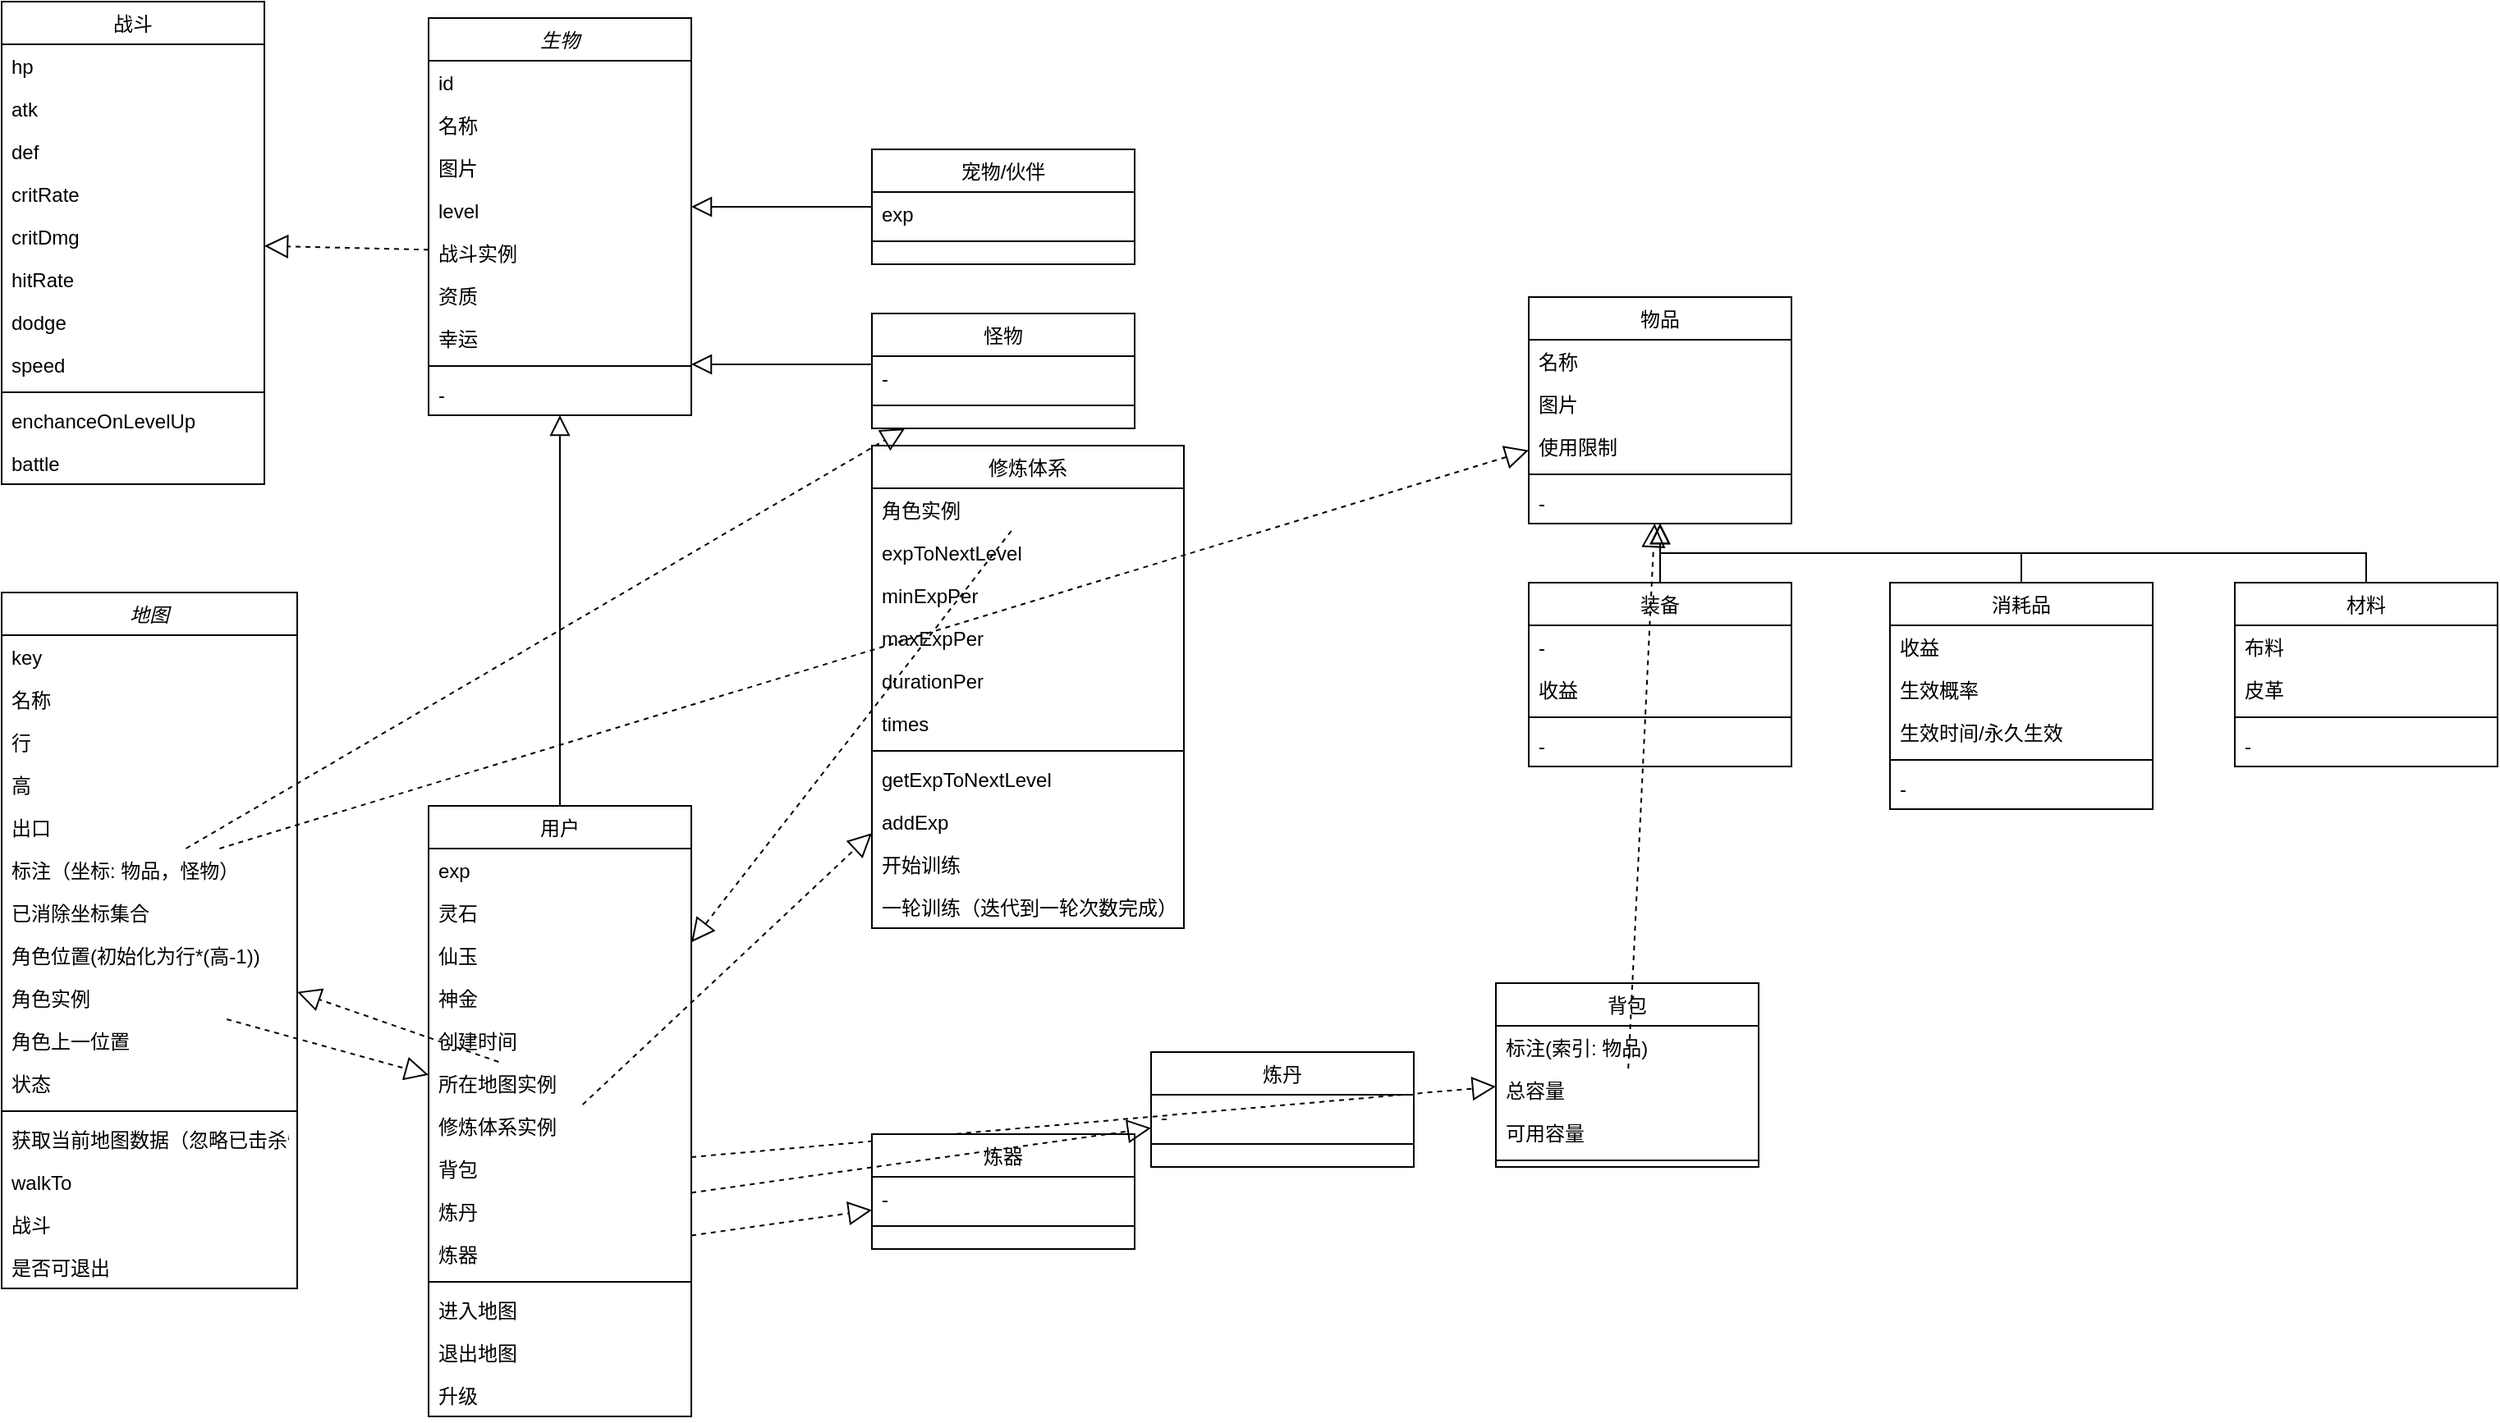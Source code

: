 <mxfile version="24.7.16">
  <diagram id="C5RBs43oDa-KdzZeNtuy" name="Page-1">
    <mxGraphModel dx="1844" dy="661" grid="1" gridSize="10" guides="1" tooltips="1" connect="1" arrows="1" fold="1" page="1" pageScale="1" pageWidth="827" pageHeight="1169" math="0" shadow="0">
      <root>
        <mxCell id="WIyWlLk6GJQsqaUBKTNV-0" />
        <mxCell id="WIyWlLk6GJQsqaUBKTNV-1" parent="WIyWlLk6GJQsqaUBKTNV-0" />
        <mxCell id="zkfFHV4jXpPFQw0GAbJ--0" value="生物" style="swimlane;fontStyle=2;align=center;verticalAlign=top;childLayout=stackLayout;horizontal=1;startSize=26;horizontalStack=0;resizeParent=1;resizeLast=0;collapsible=1;marginBottom=0;rounded=0;shadow=0;strokeWidth=1;" parent="WIyWlLk6GJQsqaUBKTNV-1" vertex="1">
          <mxGeometry x="-90" y="30" width="160" height="242" as="geometry">
            <mxRectangle x="230" y="140" width="160" height="26" as="alternateBounds" />
          </mxGeometry>
        </mxCell>
        <mxCell id="zkfFHV4jXpPFQw0GAbJ--1" value="id" style="text;align=left;verticalAlign=top;spacingLeft=4;spacingRight=4;overflow=hidden;rotatable=0;points=[[0,0.5],[1,0.5]];portConstraint=eastwest;" parent="zkfFHV4jXpPFQw0GAbJ--0" vertex="1">
          <mxGeometry y="26" width="160" height="26" as="geometry" />
        </mxCell>
        <mxCell id="3aO05NasJ-ugvc4QmVaX-0" value="名称" style="text;align=left;verticalAlign=top;spacingLeft=4;spacingRight=4;overflow=hidden;rotatable=0;points=[[0,0.5],[1,0.5]];portConstraint=eastwest;" parent="zkfFHV4jXpPFQw0GAbJ--0" vertex="1">
          <mxGeometry y="52" width="160" height="26" as="geometry" />
        </mxCell>
        <mxCell id="zkfFHV4jXpPFQw0GAbJ--2" value="图片" style="text;align=left;verticalAlign=top;spacingLeft=4;spacingRight=4;overflow=hidden;rotatable=0;points=[[0,0.5],[1,0.5]];portConstraint=eastwest;rounded=0;shadow=0;html=0;" parent="zkfFHV4jXpPFQw0GAbJ--0" vertex="1">
          <mxGeometry y="78" width="160" height="26" as="geometry" />
        </mxCell>
        <mxCell id="zkfFHV4jXpPFQw0GAbJ--3" value="level" style="text;align=left;verticalAlign=top;spacingLeft=4;spacingRight=4;overflow=hidden;rotatable=0;points=[[0,0.5],[1,0.5]];portConstraint=eastwest;rounded=0;shadow=0;html=0;" parent="zkfFHV4jXpPFQw0GAbJ--0" vertex="1">
          <mxGeometry y="104" width="160" height="26" as="geometry" />
        </mxCell>
        <mxCell id="3aO05NasJ-ugvc4QmVaX-2" value="战斗实例" style="text;align=left;verticalAlign=top;spacingLeft=4;spacingRight=4;overflow=hidden;rotatable=0;points=[[0,0.5],[1,0.5]];portConstraint=eastwest;rounded=0;shadow=0;html=0;" parent="zkfFHV4jXpPFQw0GAbJ--0" vertex="1">
          <mxGeometry y="130" width="160" height="26" as="geometry" />
        </mxCell>
        <mxCell id="3aO05NasJ-ugvc4QmVaX-1" value="资质" style="text;align=left;verticalAlign=top;spacingLeft=4;spacingRight=4;overflow=hidden;rotatable=0;points=[[0,0.5],[1,0.5]];portConstraint=eastwest;rounded=0;shadow=0;html=0;" parent="zkfFHV4jXpPFQw0GAbJ--0" vertex="1">
          <mxGeometry y="156" width="160" height="26" as="geometry" />
        </mxCell>
        <mxCell id="3aO05NasJ-ugvc4QmVaX-7" value="幸运" style="text;align=left;verticalAlign=top;spacingLeft=4;spacingRight=4;overflow=hidden;rotatable=0;points=[[0,0.5],[1,0.5]];portConstraint=eastwest;rounded=0;shadow=0;html=0;" parent="zkfFHV4jXpPFQw0GAbJ--0" vertex="1">
          <mxGeometry y="182" width="160" height="26" as="geometry" />
        </mxCell>
        <mxCell id="zkfFHV4jXpPFQw0GAbJ--4" value="" style="line;html=1;strokeWidth=1;align=left;verticalAlign=middle;spacingTop=-1;spacingLeft=3;spacingRight=3;rotatable=0;labelPosition=right;points=[];portConstraint=eastwest;" parent="zkfFHV4jXpPFQw0GAbJ--0" vertex="1">
          <mxGeometry y="208" width="160" height="8" as="geometry" />
        </mxCell>
        <mxCell id="zkfFHV4jXpPFQw0GAbJ--5" value="-" style="text;align=left;verticalAlign=top;spacingLeft=4;spacingRight=4;overflow=hidden;rotatable=0;points=[[0,0.5],[1,0.5]];portConstraint=eastwest;" parent="zkfFHV4jXpPFQw0GAbJ--0" vertex="1">
          <mxGeometry y="216" width="160" height="26" as="geometry" />
        </mxCell>
        <mxCell id="zkfFHV4jXpPFQw0GAbJ--6" value="用户" style="swimlane;fontStyle=0;align=center;verticalAlign=top;childLayout=stackLayout;horizontal=1;startSize=26;horizontalStack=0;resizeParent=1;resizeLast=0;collapsible=1;marginBottom=0;rounded=0;shadow=0;strokeWidth=1;" parent="WIyWlLk6GJQsqaUBKTNV-1" vertex="1">
          <mxGeometry x="-90" y="510" width="160" height="372" as="geometry">
            <mxRectangle x="130" y="380" width="160" height="26" as="alternateBounds" />
          </mxGeometry>
        </mxCell>
        <mxCell id="3aO05NasJ-ugvc4QmVaX-52" value="exp" style="text;align=left;verticalAlign=top;spacingLeft=4;spacingRight=4;overflow=hidden;rotatable=0;points=[[0,0.5],[1,0.5]];portConstraint=eastwest;" parent="zkfFHV4jXpPFQw0GAbJ--6" vertex="1">
          <mxGeometry y="26" width="160" height="26" as="geometry" />
        </mxCell>
        <mxCell id="KQ1XSE7kuGA9sV5tVVSP-3" value="灵石" style="text;align=left;verticalAlign=top;spacingLeft=4;spacingRight=4;overflow=hidden;rotatable=0;points=[[0,0.5],[1,0.5]];portConstraint=eastwest;" vertex="1" parent="zkfFHV4jXpPFQw0GAbJ--6">
          <mxGeometry y="52" width="160" height="26" as="geometry" />
        </mxCell>
        <mxCell id="KQ1XSE7kuGA9sV5tVVSP-4" value="仙玉" style="text;align=left;verticalAlign=top;spacingLeft=4;spacingRight=4;overflow=hidden;rotatable=0;points=[[0,0.5],[1,0.5]];portConstraint=eastwest;" vertex="1" parent="zkfFHV4jXpPFQw0GAbJ--6">
          <mxGeometry y="78" width="160" height="26" as="geometry" />
        </mxCell>
        <mxCell id="KQ1XSE7kuGA9sV5tVVSP-5" value="神金" style="text;align=left;verticalAlign=top;spacingLeft=4;spacingRight=4;overflow=hidden;rotatable=0;points=[[0,0.5],[1,0.5]];portConstraint=eastwest;" vertex="1" parent="zkfFHV4jXpPFQw0GAbJ--6">
          <mxGeometry y="104" width="160" height="26" as="geometry" />
        </mxCell>
        <mxCell id="zkfFHV4jXpPFQw0GAbJ--8" value="创建时间" style="text;align=left;verticalAlign=top;spacingLeft=4;spacingRight=4;overflow=hidden;rotatable=0;points=[[0,0.5],[1,0.5]];portConstraint=eastwest;rounded=0;shadow=0;html=0;" parent="zkfFHV4jXpPFQw0GAbJ--6" vertex="1">
          <mxGeometry y="130" width="160" height="26" as="geometry" />
        </mxCell>
        <mxCell id="zkfFHV4jXpPFQw0GAbJ--7" value="所在地图实例" style="text;align=left;verticalAlign=top;spacingLeft=4;spacingRight=4;overflow=hidden;rotatable=0;points=[[0,0.5],[1,0.5]];portConstraint=eastwest;" parent="zkfFHV4jXpPFQw0GAbJ--6" vertex="1">
          <mxGeometry y="156" width="160" height="26" as="geometry" />
        </mxCell>
        <mxCell id="3aO05NasJ-ugvc4QmVaX-38" value="修炼体系实例" style="text;align=left;verticalAlign=top;spacingLeft=4;spacingRight=4;overflow=hidden;rotatable=0;points=[[0,0.5],[1,0.5]];portConstraint=eastwest;rounded=0;shadow=0;html=0;" parent="zkfFHV4jXpPFQw0GAbJ--6" vertex="1">
          <mxGeometry y="182" width="160" height="26" as="geometry" />
        </mxCell>
        <mxCell id="3aO05NasJ-ugvc4QmVaX-58" value="背包" style="text;align=left;verticalAlign=top;spacingLeft=4;spacingRight=4;overflow=hidden;rotatable=0;points=[[0,0.5],[1,0.5]];portConstraint=eastwest;rounded=0;shadow=0;html=0;" parent="zkfFHV4jXpPFQw0GAbJ--6" vertex="1">
          <mxGeometry y="208" width="160" height="26" as="geometry" />
        </mxCell>
        <mxCell id="3aO05NasJ-ugvc4QmVaX-67" value="炼丹" style="text;align=left;verticalAlign=top;spacingLeft=4;spacingRight=4;overflow=hidden;rotatable=0;points=[[0,0.5],[1,0.5]];portConstraint=eastwest;rounded=0;shadow=0;html=0;" parent="zkfFHV4jXpPFQw0GAbJ--6" vertex="1">
          <mxGeometry y="234" width="160" height="26" as="geometry" />
        </mxCell>
        <mxCell id="3aO05NasJ-ugvc4QmVaX-68" value="炼器" style="text;align=left;verticalAlign=top;spacingLeft=4;spacingRight=4;overflow=hidden;rotatable=0;points=[[0,0.5],[1,0.5]];portConstraint=eastwest;rounded=0;shadow=0;html=0;" parent="zkfFHV4jXpPFQw0GAbJ--6" vertex="1">
          <mxGeometry y="260" width="160" height="26" as="geometry" />
        </mxCell>
        <mxCell id="zkfFHV4jXpPFQw0GAbJ--9" value="" style="line;html=1;strokeWidth=1;align=left;verticalAlign=middle;spacingTop=-1;spacingLeft=3;spacingRight=3;rotatable=0;labelPosition=right;points=[];portConstraint=eastwest;" parent="zkfFHV4jXpPFQw0GAbJ--6" vertex="1">
          <mxGeometry y="286" width="160" height="8" as="geometry" />
        </mxCell>
        <mxCell id="zkfFHV4jXpPFQw0GAbJ--11" value="进入地图" style="text;align=left;verticalAlign=top;spacingLeft=4;spacingRight=4;overflow=hidden;rotatable=0;points=[[0,0.5],[1,0.5]];portConstraint=eastwest;" parent="zkfFHV4jXpPFQw0GAbJ--6" vertex="1">
          <mxGeometry y="294" width="160" height="26" as="geometry" />
        </mxCell>
        <mxCell id="3aO05NasJ-ugvc4QmVaX-37" value="退出地图" style="text;align=left;verticalAlign=top;spacingLeft=4;spacingRight=4;overflow=hidden;rotatable=0;points=[[0,0.5],[1,0.5]];portConstraint=eastwest;" parent="zkfFHV4jXpPFQw0GAbJ--6" vertex="1">
          <mxGeometry y="320" width="160" height="26" as="geometry" />
        </mxCell>
        <mxCell id="3aO05NasJ-ugvc4QmVaX-53" value="升级" style="text;align=left;verticalAlign=top;spacingLeft=4;spacingRight=4;overflow=hidden;rotatable=0;points=[[0,0.5],[1,0.5]];portConstraint=eastwest;" parent="zkfFHV4jXpPFQw0GAbJ--6" vertex="1">
          <mxGeometry y="346" width="160" height="26" as="geometry" />
        </mxCell>
        <mxCell id="zkfFHV4jXpPFQw0GAbJ--12" value="" style="endArrow=block;endSize=10;endFill=0;shadow=0;strokeWidth=1;rounded=0;curved=0;edgeStyle=elbowEdgeStyle;elbow=vertical;" parent="WIyWlLk6GJQsqaUBKTNV-1" source="zkfFHV4jXpPFQw0GAbJ--6" target="zkfFHV4jXpPFQw0GAbJ--0" edge="1">
          <mxGeometry width="160" relative="1" as="geometry">
            <mxPoint x="200" y="203" as="sourcePoint" />
            <mxPoint x="200" y="203" as="targetPoint" />
          </mxGeometry>
        </mxCell>
        <mxCell id="zkfFHV4jXpPFQw0GAbJ--13" value="宠物/伙伴" style="swimlane;fontStyle=0;align=center;verticalAlign=top;childLayout=stackLayout;horizontal=1;startSize=26;horizontalStack=0;resizeParent=1;resizeLast=0;collapsible=1;marginBottom=0;rounded=0;shadow=0;strokeWidth=1;" parent="WIyWlLk6GJQsqaUBKTNV-1" vertex="1">
          <mxGeometry x="180" y="110" width="160" height="70" as="geometry">
            <mxRectangle x="340" y="380" width="170" height="26" as="alternateBounds" />
          </mxGeometry>
        </mxCell>
        <mxCell id="zkfFHV4jXpPFQw0GAbJ--14" value="exp" style="text;align=left;verticalAlign=top;spacingLeft=4;spacingRight=4;overflow=hidden;rotatable=0;points=[[0,0.5],[1,0.5]];portConstraint=eastwest;" parent="zkfFHV4jXpPFQw0GAbJ--13" vertex="1">
          <mxGeometry y="26" width="160" height="26" as="geometry" />
        </mxCell>
        <mxCell id="zkfFHV4jXpPFQw0GAbJ--15" value="" style="line;html=1;strokeWidth=1;align=left;verticalAlign=middle;spacingTop=-1;spacingLeft=3;spacingRight=3;rotatable=0;labelPosition=right;points=[];portConstraint=eastwest;" parent="zkfFHV4jXpPFQw0GAbJ--13" vertex="1">
          <mxGeometry y="52" width="160" height="8" as="geometry" />
        </mxCell>
        <mxCell id="zkfFHV4jXpPFQw0GAbJ--16" value="" style="endArrow=block;endSize=10;endFill=0;shadow=0;strokeWidth=1;rounded=0;curved=0;edgeStyle=elbowEdgeStyle;elbow=vertical;" parent="WIyWlLk6GJQsqaUBKTNV-1" source="zkfFHV4jXpPFQw0GAbJ--13" target="zkfFHV4jXpPFQw0GAbJ--0" edge="1">
          <mxGeometry width="160" relative="1" as="geometry">
            <mxPoint x="210" y="373" as="sourcePoint" />
            <mxPoint x="310" y="271" as="targetPoint" />
          </mxGeometry>
        </mxCell>
        <mxCell id="zkfFHV4jXpPFQw0GAbJ--17" value="战斗" style="swimlane;fontStyle=0;align=center;verticalAlign=top;childLayout=stackLayout;horizontal=1;startSize=26;horizontalStack=0;resizeParent=1;resizeLast=0;collapsible=1;marginBottom=0;rounded=0;shadow=0;strokeWidth=1;" parent="WIyWlLk6GJQsqaUBKTNV-1" vertex="1">
          <mxGeometry x="-350" y="20" width="160" height="294" as="geometry">
            <mxRectangle x="550" y="140" width="160" height="26" as="alternateBounds" />
          </mxGeometry>
        </mxCell>
        <mxCell id="zkfFHV4jXpPFQw0GAbJ--18" value="hp" style="text;align=left;verticalAlign=top;spacingLeft=4;spacingRight=4;overflow=hidden;rotatable=0;points=[[0,0.5],[1,0.5]];portConstraint=eastwest;" parent="zkfFHV4jXpPFQw0GAbJ--17" vertex="1">
          <mxGeometry y="26" width="160" height="26" as="geometry" />
        </mxCell>
        <mxCell id="zkfFHV4jXpPFQw0GAbJ--19" value="atk" style="text;align=left;verticalAlign=top;spacingLeft=4;spacingRight=4;overflow=hidden;rotatable=0;points=[[0,0.5],[1,0.5]];portConstraint=eastwest;rounded=0;shadow=0;html=0;" parent="zkfFHV4jXpPFQw0GAbJ--17" vertex="1">
          <mxGeometry y="52" width="160" height="26" as="geometry" />
        </mxCell>
        <mxCell id="3aO05NasJ-ugvc4QmVaX-4" value="def" style="text;align=left;verticalAlign=top;spacingLeft=4;spacingRight=4;overflow=hidden;rotatable=0;points=[[0,0.5],[1,0.5]];portConstraint=eastwest;rounded=0;shadow=0;html=0;" parent="zkfFHV4jXpPFQw0GAbJ--17" vertex="1">
          <mxGeometry y="78" width="160" height="26" as="geometry" />
        </mxCell>
        <mxCell id="zkfFHV4jXpPFQw0GAbJ--20" value="critRate" style="text;align=left;verticalAlign=top;spacingLeft=4;spacingRight=4;overflow=hidden;rotatable=0;points=[[0,0.5],[1,0.5]];portConstraint=eastwest;rounded=0;shadow=0;html=0;" parent="zkfFHV4jXpPFQw0GAbJ--17" vertex="1">
          <mxGeometry y="104" width="160" height="26" as="geometry" />
        </mxCell>
        <mxCell id="zkfFHV4jXpPFQw0GAbJ--21" value="critDmg" style="text;align=left;verticalAlign=top;spacingLeft=4;spacingRight=4;overflow=hidden;rotatable=0;points=[[0,0.5],[1,0.5]];portConstraint=eastwest;rounded=0;shadow=0;html=0;" parent="zkfFHV4jXpPFQw0GAbJ--17" vertex="1">
          <mxGeometry y="130" width="160" height="26" as="geometry" />
        </mxCell>
        <mxCell id="3aO05NasJ-ugvc4QmVaX-6" value="hitRate" style="text;align=left;verticalAlign=top;spacingLeft=4;spacingRight=4;overflow=hidden;rotatable=0;points=[[0,0.5],[1,0.5]];portConstraint=eastwest;rounded=0;shadow=0;html=0;" parent="zkfFHV4jXpPFQw0GAbJ--17" vertex="1">
          <mxGeometry y="156" width="160" height="26" as="geometry" />
        </mxCell>
        <mxCell id="3aO05NasJ-ugvc4QmVaX-5" value="dodge" style="text;align=left;verticalAlign=top;spacingLeft=4;spacingRight=4;overflow=hidden;rotatable=0;points=[[0,0.5],[1,0.5]];portConstraint=eastwest;rounded=0;shadow=0;html=0;" parent="zkfFHV4jXpPFQw0GAbJ--17" vertex="1">
          <mxGeometry y="182" width="160" height="26" as="geometry" />
        </mxCell>
        <mxCell id="zkfFHV4jXpPFQw0GAbJ--22" value="speed" style="text;align=left;verticalAlign=top;spacingLeft=4;spacingRight=4;overflow=hidden;rotatable=0;points=[[0,0.5],[1,0.5]];portConstraint=eastwest;rounded=0;shadow=0;html=0;" parent="zkfFHV4jXpPFQw0GAbJ--17" vertex="1">
          <mxGeometry y="208" width="160" height="26" as="geometry" />
        </mxCell>
        <mxCell id="zkfFHV4jXpPFQw0GAbJ--23" value="" style="line;html=1;strokeWidth=1;align=left;verticalAlign=middle;spacingTop=-1;spacingLeft=3;spacingRight=3;rotatable=0;labelPosition=right;points=[];portConstraint=eastwest;" parent="zkfFHV4jXpPFQw0GAbJ--17" vertex="1">
          <mxGeometry y="234" width="160" height="8" as="geometry" />
        </mxCell>
        <mxCell id="zkfFHV4jXpPFQw0GAbJ--24" value="enchanceOnLevelUp" style="text;align=left;verticalAlign=top;spacingLeft=4;spacingRight=4;overflow=hidden;rotatable=0;points=[[0,0.5],[1,0.5]];portConstraint=eastwest;" parent="zkfFHV4jXpPFQw0GAbJ--17" vertex="1">
          <mxGeometry y="242" width="160" height="26" as="geometry" />
        </mxCell>
        <mxCell id="zkfFHV4jXpPFQw0GAbJ--25" value="battle" style="text;align=left;verticalAlign=top;spacingLeft=4;spacingRight=4;overflow=hidden;rotatable=0;points=[[0,0.5],[1,0.5]];portConstraint=eastwest;" parent="zkfFHV4jXpPFQw0GAbJ--17" vertex="1">
          <mxGeometry y="268" width="160" height="26" as="geometry" />
        </mxCell>
        <mxCell id="3aO05NasJ-ugvc4QmVaX-3" value="" style="endArrow=block;dashed=1;endFill=0;endSize=12;html=1;rounded=0;" parent="WIyWlLk6GJQsqaUBKTNV-1" source="3aO05NasJ-ugvc4QmVaX-2" target="zkfFHV4jXpPFQw0GAbJ--17" edge="1">
          <mxGeometry width="160" relative="1" as="geometry">
            <mxPoint x="330" y="340" as="sourcePoint" />
            <mxPoint x="490" y="340" as="targetPoint" />
          </mxGeometry>
        </mxCell>
        <mxCell id="3aO05NasJ-ugvc4QmVaX-8" value="怪物" style="swimlane;fontStyle=0;align=center;verticalAlign=top;childLayout=stackLayout;horizontal=1;startSize=26;horizontalStack=0;resizeParent=1;resizeLast=0;collapsible=1;marginBottom=0;rounded=0;shadow=0;strokeWidth=1;" parent="WIyWlLk6GJQsqaUBKTNV-1" vertex="1">
          <mxGeometry x="180" y="210" width="160" height="70" as="geometry">
            <mxRectangle x="340" y="380" width="170" height="26" as="alternateBounds" />
          </mxGeometry>
        </mxCell>
        <mxCell id="3aO05NasJ-ugvc4QmVaX-9" value="-" style="text;align=left;verticalAlign=top;spacingLeft=4;spacingRight=4;overflow=hidden;rotatable=0;points=[[0,0.5],[1,0.5]];portConstraint=eastwest;" parent="3aO05NasJ-ugvc4QmVaX-8" vertex="1">
          <mxGeometry y="26" width="160" height="26" as="geometry" />
        </mxCell>
        <mxCell id="3aO05NasJ-ugvc4QmVaX-10" value="" style="line;html=1;strokeWidth=1;align=left;verticalAlign=middle;spacingTop=-1;spacingLeft=3;spacingRight=3;rotatable=0;labelPosition=right;points=[];portConstraint=eastwest;" parent="3aO05NasJ-ugvc4QmVaX-8" vertex="1">
          <mxGeometry y="52" width="160" height="8" as="geometry" />
        </mxCell>
        <mxCell id="3aO05NasJ-ugvc4QmVaX-11" value="" style="endArrow=block;endSize=10;endFill=0;shadow=0;strokeWidth=1;rounded=0;curved=0;edgeStyle=elbowEdgeStyle;elbow=vertical;" parent="WIyWlLk6GJQsqaUBKTNV-1" source="3aO05NasJ-ugvc4QmVaX-8" target="zkfFHV4jXpPFQw0GAbJ--0" edge="1">
          <mxGeometry width="160" relative="1" as="geometry">
            <mxPoint x="420" y="460" as="sourcePoint" />
            <mxPoint x="310" y="372" as="targetPoint" />
          </mxGeometry>
        </mxCell>
        <mxCell id="3aO05NasJ-ugvc4QmVaX-12" value="地图" style="swimlane;fontStyle=2;align=center;verticalAlign=top;childLayout=stackLayout;horizontal=1;startSize=26;horizontalStack=0;resizeParent=1;resizeLast=0;collapsible=1;marginBottom=0;rounded=0;shadow=0;strokeWidth=1;" parent="WIyWlLk6GJQsqaUBKTNV-1" vertex="1">
          <mxGeometry x="-350" y="380" width="180" height="424" as="geometry">
            <mxRectangle x="230" y="140" width="160" height="26" as="alternateBounds" />
          </mxGeometry>
        </mxCell>
        <mxCell id="3aO05NasJ-ugvc4QmVaX-13" value="key" style="text;align=left;verticalAlign=top;spacingLeft=4;spacingRight=4;overflow=hidden;rotatable=0;points=[[0,0.5],[1,0.5]];portConstraint=eastwest;" parent="3aO05NasJ-ugvc4QmVaX-12" vertex="1">
          <mxGeometry y="26" width="180" height="26" as="geometry" />
        </mxCell>
        <mxCell id="3aO05NasJ-ugvc4QmVaX-14" value="名称" style="text;align=left;verticalAlign=top;spacingLeft=4;spacingRight=4;overflow=hidden;rotatable=0;points=[[0,0.5],[1,0.5]];portConstraint=eastwest;" parent="3aO05NasJ-ugvc4QmVaX-12" vertex="1">
          <mxGeometry y="52" width="180" height="26" as="geometry" />
        </mxCell>
        <mxCell id="3aO05NasJ-ugvc4QmVaX-15" value="行" style="text;align=left;verticalAlign=top;spacingLeft=4;spacingRight=4;overflow=hidden;rotatable=0;points=[[0,0.5],[1,0.5]];portConstraint=eastwest;rounded=0;shadow=0;html=0;" parent="3aO05NasJ-ugvc4QmVaX-12" vertex="1">
          <mxGeometry y="78" width="180" height="26" as="geometry" />
        </mxCell>
        <mxCell id="3aO05NasJ-ugvc4QmVaX-16" value="高" style="text;align=left;verticalAlign=top;spacingLeft=4;spacingRight=4;overflow=hidden;rotatable=0;points=[[0,0.5],[1,0.5]];portConstraint=eastwest;rounded=0;shadow=0;html=0;" parent="3aO05NasJ-ugvc4QmVaX-12" vertex="1">
          <mxGeometry y="104" width="180" height="26" as="geometry" />
        </mxCell>
        <mxCell id="3aO05NasJ-ugvc4QmVaX-17" value="出口" style="text;align=left;verticalAlign=top;spacingLeft=4;spacingRight=4;overflow=hidden;rotatable=0;points=[[0,0.5],[1,0.5]];portConstraint=eastwest;rounded=0;shadow=0;html=0;" parent="3aO05NasJ-ugvc4QmVaX-12" vertex="1">
          <mxGeometry y="130" width="180" height="26" as="geometry" />
        </mxCell>
        <mxCell id="3aO05NasJ-ugvc4QmVaX-18" value="标注（坐标: 物品，怪物）" style="text;align=left;verticalAlign=top;spacingLeft=4;spacingRight=4;overflow=hidden;rotatable=0;points=[[0,0.5],[1,0.5]];portConstraint=eastwest;rounded=0;shadow=0;html=0;" parent="3aO05NasJ-ugvc4QmVaX-12" vertex="1">
          <mxGeometry y="156" width="180" height="26" as="geometry" />
        </mxCell>
        <mxCell id="3aO05NasJ-ugvc4QmVaX-19" value="已消除坐标集合" style="text;align=left;verticalAlign=top;spacingLeft=4;spacingRight=4;overflow=hidden;rotatable=0;points=[[0,0.5],[1,0.5]];portConstraint=eastwest;rounded=0;shadow=0;html=0;" parent="3aO05NasJ-ugvc4QmVaX-12" vertex="1">
          <mxGeometry y="182" width="180" height="26" as="geometry" />
        </mxCell>
        <mxCell id="3aO05NasJ-ugvc4QmVaX-23" value="角色位置(初始化为行*(高-1))" style="text;align=left;verticalAlign=top;spacingLeft=4;spacingRight=4;overflow=hidden;rotatable=0;points=[[0,0.5],[1,0.5]];portConstraint=eastwest;rounded=0;shadow=0;html=0;" parent="3aO05NasJ-ugvc4QmVaX-12" vertex="1">
          <mxGeometry y="208" width="180" height="26" as="geometry" />
        </mxCell>
        <mxCell id="3aO05NasJ-ugvc4QmVaX-26" value="角色实例" style="text;align=left;verticalAlign=top;spacingLeft=4;spacingRight=4;overflow=hidden;rotatable=0;points=[[0,0.5],[1,0.5]];portConstraint=eastwest;rounded=0;shadow=0;html=0;" parent="3aO05NasJ-ugvc4QmVaX-12" vertex="1">
          <mxGeometry y="234" width="180" height="26" as="geometry" />
        </mxCell>
        <mxCell id="3aO05NasJ-ugvc4QmVaX-24" value="角色上一位置" style="text;align=left;verticalAlign=top;spacingLeft=4;spacingRight=4;overflow=hidden;rotatable=0;points=[[0,0.5],[1,0.5]];portConstraint=eastwest;rounded=0;shadow=0;html=0;" parent="3aO05NasJ-ugvc4QmVaX-12" vertex="1">
          <mxGeometry y="260" width="180" height="26" as="geometry" />
        </mxCell>
        <mxCell id="3aO05NasJ-ugvc4QmVaX-25" value="状态" style="text;align=left;verticalAlign=top;spacingLeft=4;spacingRight=4;overflow=hidden;rotatable=0;points=[[0,0.5],[1,0.5]];portConstraint=eastwest;rounded=0;shadow=0;html=0;" parent="3aO05NasJ-ugvc4QmVaX-12" vertex="1">
          <mxGeometry y="286" width="180" height="26" as="geometry" />
        </mxCell>
        <mxCell id="3aO05NasJ-ugvc4QmVaX-20" value="" style="line;html=1;strokeWidth=1;align=left;verticalAlign=middle;spacingTop=-1;spacingLeft=3;spacingRight=3;rotatable=0;labelPosition=right;points=[];portConstraint=eastwest;" parent="3aO05NasJ-ugvc4QmVaX-12" vertex="1">
          <mxGeometry y="312" width="180" height="8" as="geometry" />
        </mxCell>
        <mxCell id="3aO05NasJ-ugvc4QmVaX-21" value="获取当前地图数据（忽略已击杀怪物和意获取物品）" style="text;align=left;verticalAlign=top;spacingLeft=4;spacingRight=4;overflow=hidden;rotatable=0;points=[[0,0.5],[1,0.5]];portConstraint=eastwest;" parent="3aO05NasJ-ugvc4QmVaX-12" vertex="1">
          <mxGeometry y="320" width="180" height="26" as="geometry" />
        </mxCell>
        <mxCell id="3aO05NasJ-ugvc4QmVaX-28" value="walkTo" style="text;align=left;verticalAlign=top;spacingLeft=4;spacingRight=4;overflow=hidden;rotatable=0;points=[[0,0.5],[1,0.5]];portConstraint=eastwest;" parent="3aO05NasJ-ugvc4QmVaX-12" vertex="1">
          <mxGeometry y="346" width="180" height="26" as="geometry" />
        </mxCell>
        <mxCell id="3aO05NasJ-ugvc4QmVaX-29" value="战斗" style="text;align=left;verticalAlign=top;spacingLeft=4;spacingRight=4;overflow=hidden;rotatable=0;points=[[0,0.5],[1,0.5]];portConstraint=eastwest;" parent="3aO05NasJ-ugvc4QmVaX-12" vertex="1">
          <mxGeometry y="372" width="180" height="26" as="geometry" />
        </mxCell>
        <mxCell id="3aO05NasJ-ugvc4QmVaX-35" value="是否可退出" style="text;align=left;verticalAlign=top;spacingLeft=4;spacingRight=4;overflow=hidden;rotatable=0;points=[[0,0.5],[1,0.5]];portConstraint=eastwest;" parent="3aO05NasJ-ugvc4QmVaX-12" vertex="1">
          <mxGeometry y="398" width="180" height="26" as="geometry" />
        </mxCell>
        <mxCell id="3aO05NasJ-ugvc4QmVaX-27" value="" style="endArrow=block;dashed=1;endFill=0;endSize=12;html=1;rounded=0;" parent="WIyWlLk6GJQsqaUBKTNV-1" source="3aO05NasJ-ugvc4QmVaX-26" target="zkfFHV4jXpPFQw0GAbJ--6" edge="1">
          <mxGeometry width="160" relative="1" as="geometry">
            <mxPoint x="-30" y="368" as="sourcePoint" />
            <mxPoint x="140" y="360" as="targetPoint" />
          </mxGeometry>
        </mxCell>
        <mxCell id="3aO05NasJ-ugvc4QmVaX-36" value="" style="endArrow=block;dashed=1;endFill=0;endSize=12;html=1;rounded=0;" parent="WIyWlLk6GJQsqaUBKTNV-1" source="zkfFHV4jXpPFQw0GAbJ--7" target="3aO05NasJ-ugvc4QmVaX-12" edge="1">
          <mxGeometry width="160" relative="1" as="geometry">
            <mxPoint x="-270" y="545" as="sourcePoint" />
            <mxPoint x="20" y="564" as="targetPoint" />
          </mxGeometry>
        </mxCell>
        <mxCell id="3aO05NasJ-ugvc4QmVaX-39" value="修炼体系" style="swimlane;fontStyle=0;align=center;verticalAlign=top;childLayout=stackLayout;horizontal=1;startSize=26;horizontalStack=0;resizeParent=1;resizeLast=0;collapsible=1;marginBottom=0;rounded=0;shadow=0;strokeWidth=1;" parent="WIyWlLk6GJQsqaUBKTNV-1" vertex="1">
          <mxGeometry x="180" y="290.5" width="190" height="294" as="geometry">
            <mxRectangle x="130" y="380" width="160" height="26" as="alternateBounds" />
          </mxGeometry>
        </mxCell>
        <mxCell id="3aO05NasJ-ugvc4QmVaX-40" value="角色实例" style="text;align=left;verticalAlign=top;spacingLeft=4;spacingRight=4;overflow=hidden;rotatable=0;points=[[0,0.5],[1,0.5]];portConstraint=eastwest;" parent="3aO05NasJ-ugvc4QmVaX-39" vertex="1">
          <mxGeometry y="26" width="190" height="26" as="geometry" />
        </mxCell>
        <mxCell id="3aO05NasJ-ugvc4QmVaX-41" value="expToNextLevel" style="text;align=left;verticalAlign=top;spacingLeft=4;spacingRight=4;overflow=hidden;rotatable=0;points=[[0,0.5],[1,0.5]];portConstraint=eastwest;rounded=0;shadow=0;html=0;" parent="3aO05NasJ-ugvc4QmVaX-39" vertex="1">
          <mxGeometry y="52" width="190" height="26" as="geometry" />
        </mxCell>
        <mxCell id="3aO05NasJ-ugvc4QmVaX-42" value="minExpPer" style="text;align=left;verticalAlign=top;spacingLeft=4;spacingRight=4;overflow=hidden;rotatable=0;points=[[0,0.5],[1,0.5]];portConstraint=eastwest;rounded=0;shadow=0;html=0;" parent="3aO05NasJ-ugvc4QmVaX-39" vertex="1">
          <mxGeometry y="78" width="190" height="26" as="geometry" />
        </mxCell>
        <mxCell id="3aO05NasJ-ugvc4QmVaX-47" value="maxExpPer" style="text;align=left;verticalAlign=top;spacingLeft=4;spacingRight=4;overflow=hidden;rotatable=0;points=[[0,0.5],[1,0.5]];portConstraint=eastwest;rounded=0;shadow=0;html=0;" parent="3aO05NasJ-ugvc4QmVaX-39" vertex="1">
          <mxGeometry y="104" width="190" height="26" as="geometry" />
        </mxCell>
        <mxCell id="3aO05NasJ-ugvc4QmVaX-48" value="durationPer" style="text;align=left;verticalAlign=top;spacingLeft=4;spacingRight=4;overflow=hidden;rotatable=0;points=[[0,0.5],[1,0.5]];portConstraint=eastwest;rounded=0;shadow=0;html=0;" parent="3aO05NasJ-ugvc4QmVaX-39" vertex="1">
          <mxGeometry y="130" width="190" height="26" as="geometry" />
        </mxCell>
        <mxCell id="3aO05NasJ-ugvc4QmVaX-49" value="times" style="text;align=left;verticalAlign=top;spacingLeft=4;spacingRight=4;overflow=hidden;rotatable=0;points=[[0,0.5],[1,0.5]];portConstraint=eastwest;rounded=0;shadow=0;html=0;" parent="3aO05NasJ-ugvc4QmVaX-39" vertex="1">
          <mxGeometry y="156" width="190" height="26" as="geometry" />
        </mxCell>
        <mxCell id="3aO05NasJ-ugvc4QmVaX-43" value="" style="line;html=1;strokeWidth=1;align=left;verticalAlign=middle;spacingTop=-1;spacingLeft=3;spacingRight=3;rotatable=0;labelPosition=right;points=[];portConstraint=eastwest;" parent="3aO05NasJ-ugvc4QmVaX-39" vertex="1">
          <mxGeometry y="182" width="190" height="8" as="geometry" />
        </mxCell>
        <mxCell id="3aO05NasJ-ugvc4QmVaX-44" value="getExpToNextLevel" style="text;align=left;verticalAlign=top;spacingLeft=4;spacingRight=4;overflow=hidden;rotatable=0;points=[[0,0.5],[1,0.5]];portConstraint=eastwest;" parent="3aO05NasJ-ugvc4QmVaX-39" vertex="1">
          <mxGeometry y="190" width="190" height="26" as="geometry" />
        </mxCell>
        <mxCell id="3aO05NasJ-ugvc4QmVaX-45" value="addExp" style="text;align=left;verticalAlign=top;spacingLeft=4;spacingRight=4;overflow=hidden;rotatable=0;points=[[0,0.5],[1,0.5]];portConstraint=eastwest;" parent="3aO05NasJ-ugvc4QmVaX-39" vertex="1">
          <mxGeometry y="216" width="190" height="26" as="geometry" />
        </mxCell>
        <mxCell id="3aO05NasJ-ugvc4QmVaX-50" value="开始训练" style="text;align=left;verticalAlign=top;spacingLeft=4;spacingRight=4;overflow=hidden;rotatable=0;points=[[0,0.5],[1,0.5]];portConstraint=eastwest;" parent="3aO05NasJ-ugvc4QmVaX-39" vertex="1">
          <mxGeometry y="242" width="190" height="26" as="geometry" />
        </mxCell>
        <mxCell id="3aO05NasJ-ugvc4QmVaX-51" value="一轮训练（迭代到一轮次数完成）" style="text;align=left;verticalAlign=top;spacingLeft=4;spacingRight=4;overflow=hidden;rotatable=0;points=[[0,0.5],[1,0.5]];portConstraint=eastwest;" parent="3aO05NasJ-ugvc4QmVaX-39" vertex="1">
          <mxGeometry y="268" width="190" height="26" as="geometry" />
        </mxCell>
        <mxCell id="3aO05NasJ-ugvc4QmVaX-46" value="" style="endArrow=block;dashed=1;endFill=0;endSize=12;html=1;rounded=0;" parent="WIyWlLk6GJQsqaUBKTNV-1" source="3aO05NasJ-ugvc4QmVaX-38" target="3aO05NasJ-ugvc4QmVaX-39" edge="1">
          <mxGeometry width="160" relative="1" as="geometry">
            <mxPoint x="-180" y="448" as="sourcePoint" />
            <mxPoint x="170" y="630" as="targetPoint" />
          </mxGeometry>
        </mxCell>
        <mxCell id="3aO05NasJ-ugvc4QmVaX-54" value="" style="endArrow=block;dashed=1;endFill=0;endSize=12;html=1;rounded=0;" parent="WIyWlLk6GJQsqaUBKTNV-1" source="3aO05NasJ-ugvc4QmVaX-40" target="zkfFHV4jXpPFQw0GAbJ--6" edge="1">
          <mxGeometry width="160" relative="1" as="geometry">
            <mxPoint x="80" y="597" as="sourcePoint" />
            <mxPoint x="234" y="597" as="targetPoint" />
          </mxGeometry>
        </mxCell>
        <mxCell id="3aO05NasJ-ugvc4QmVaX-55" value="背包" style="swimlane;fontStyle=0;align=center;verticalAlign=top;childLayout=stackLayout;horizontal=1;startSize=26;horizontalStack=0;resizeParent=1;resizeLast=0;collapsible=1;marginBottom=0;rounded=0;shadow=0;strokeWidth=1;" parent="WIyWlLk6GJQsqaUBKTNV-1" vertex="1">
          <mxGeometry x="560" y="618" width="160" height="112" as="geometry">
            <mxRectangle x="340" y="380" width="170" height="26" as="alternateBounds" />
          </mxGeometry>
        </mxCell>
        <mxCell id="KQ1XSE7kuGA9sV5tVVSP-0" value="标注(索引: 物品)" style="text;align=left;verticalAlign=top;spacingLeft=4;spacingRight=4;overflow=hidden;rotatable=0;points=[[0,0.5],[1,0.5]];portConstraint=eastwest;" vertex="1" parent="3aO05NasJ-ugvc4QmVaX-55">
          <mxGeometry y="26" width="160" height="26" as="geometry" />
        </mxCell>
        <mxCell id="3aO05NasJ-ugvc4QmVaX-56" value="总容量" style="text;align=left;verticalAlign=top;spacingLeft=4;spacingRight=4;overflow=hidden;rotatable=0;points=[[0,0.5],[1,0.5]];portConstraint=eastwest;" parent="3aO05NasJ-ugvc4QmVaX-55" vertex="1">
          <mxGeometry y="52" width="160" height="26" as="geometry" />
        </mxCell>
        <mxCell id="KQ1XSE7kuGA9sV5tVVSP-1" value="可用容量" style="text;align=left;verticalAlign=top;spacingLeft=4;spacingRight=4;overflow=hidden;rotatable=0;points=[[0,0.5],[1,0.5]];portConstraint=eastwest;" vertex="1" parent="3aO05NasJ-ugvc4QmVaX-55">
          <mxGeometry y="78" width="160" height="26" as="geometry" />
        </mxCell>
        <mxCell id="3aO05NasJ-ugvc4QmVaX-57" value="" style="line;html=1;strokeWidth=1;align=left;verticalAlign=middle;spacingTop=-1;spacingLeft=3;spacingRight=3;rotatable=0;labelPosition=right;points=[];portConstraint=eastwest;" parent="3aO05NasJ-ugvc4QmVaX-55" vertex="1">
          <mxGeometry y="104" width="160" height="8" as="geometry" />
        </mxCell>
        <mxCell id="3aO05NasJ-ugvc4QmVaX-59" value="" style="endArrow=block;dashed=1;endFill=0;endSize=12;html=1;rounded=0;" parent="WIyWlLk6GJQsqaUBKTNV-1" source="3aO05NasJ-ugvc4QmVaX-58" target="3aO05NasJ-ugvc4QmVaX-55" edge="1">
          <mxGeometry width="160" relative="1" as="geometry">
            <mxPoint x="80" y="591" as="sourcePoint" />
            <mxPoint x="170" y="584" as="targetPoint" />
          </mxGeometry>
        </mxCell>
        <mxCell id="3aO05NasJ-ugvc4QmVaX-60" value="炼丹" style="swimlane;fontStyle=0;align=center;verticalAlign=top;childLayout=stackLayout;horizontal=1;startSize=26;horizontalStack=0;resizeParent=1;resizeLast=0;collapsible=1;marginBottom=0;rounded=0;shadow=0;strokeWidth=1;" parent="WIyWlLk6GJQsqaUBKTNV-1" vertex="1">
          <mxGeometry x="350" y="660" width="160" height="70" as="geometry">
            <mxRectangle x="340" y="380" width="170" height="26" as="alternateBounds" />
          </mxGeometry>
        </mxCell>
        <mxCell id="3aO05NasJ-ugvc4QmVaX-61" value="-" style="text;align=left;verticalAlign=top;spacingLeft=4;spacingRight=4;overflow=hidden;rotatable=0;points=[[0,0.5],[1,0.5]];portConstraint=eastwest;" parent="3aO05NasJ-ugvc4QmVaX-60" vertex="1">
          <mxGeometry y="26" width="160" height="26" as="geometry" />
        </mxCell>
        <mxCell id="3aO05NasJ-ugvc4QmVaX-62" value="" style="line;html=1;strokeWidth=1;align=left;verticalAlign=middle;spacingTop=-1;spacingLeft=3;spacingRight=3;rotatable=0;labelPosition=right;points=[];portConstraint=eastwest;" parent="3aO05NasJ-ugvc4QmVaX-60" vertex="1">
          <mxGeometry y="52" width="160" height="8" as="geometry" />
        </mxCell>
        <mxCell id="3aO05NasJ-ugvc4QmVaX-64" value="炼器" style="swimlane;fontStyle=0;align=center;verticalAlign=top;childLayout=stackLayout;horizontal=1;startSize=26;horizontalStack=0;resizeParent=1;resizeLast=0;collapsible=1;marginBottom=0;rounded=0;shadow=0;strokeWidth=1;" parent="WIyWlLk6GJQsqaUBKTNV-1" vertex="1">
          <mxGeometry x="180" y="710" width="160" height="70" as="geometry">
            <mxRectangle x="340" y="380" width="170" height="26" as="alternateBounds" />
          </mxGeometry>
        </mxCell>
        <mxCell id="3aO05NasJ-ugvc4QmVaX-65" value="-" style="text;align=left;verticalAlign=top;spacingLeft=4;spacingRight=4;overflow=hidden;rotatable=0;points=[[0,0.5],[1,0.5]];portConstraint=eastwest;" parent="3aO05NasJ-ugvc4QmVaX-64" vertex="1">
          <mxGeometry y="26" width="160" height="26" as="geometry" />
        </mxCell>
        <mxCell id="3aO05NasJ-ugvc4QmVaX-66" value="" style="line;html=1;strokeWidth=1;align=left;verticalAlign=middle;spacingTop=-1;spacingLeft=3;spacingRight=3;rotatable=0;labelPosition=right;points=[];portConstraint=eastwest;" parent="3aO05NasJ-ugvc4QmVaX-64" vertex="1">
          <mxGeometry y="52" width="160" height="8" as="geometry" />
        </mxCell>
        <mxCell id="3aO05NasJ-ugvc4QmVaX-69" value="" style="endArrow=block;dashed=1;endFill=0;endSize=12;html=1;rounded=0;" parent="WIyWlLk6GJQsqaUBKTNV-1" source="3aO05NasJ-ugvc4QmVaX-67" target="3aO05NasJ-ugvc4QmVaX-60" edge="1">
          <mxGeometry width="160" relative="1" as="geometry">
            <mxPoint x="80" y="663" as="sourcePoint" />
            <mxPoint x="570" y="663" as="targetPoint" />
          </mxGeometry>
        </mxCell>
        <mxCell id="3aO05NasJ-ugvc4QmVaX-70" value="" style="endArrow=block;dashed=1;endFill=0;endSize=12;html=1;rounded=0;" parent="WIyWlLk6GJQsqaUBKTNV-1" source="3aO05NasJ-ugvc4QmVaX-68" target="3aO05NasJ-ugvc4QmVaX-64" edge="1">
          <mxGeometry width="160" relative="1" as="geometry">
            <mxPoint x="80" y="692" as="sourcePoint" />
            <mxPoint x="360" y="702" as="targetPoint" />
          </mxGeometry>
        </mxCell>
        <mxCell id="3aO05NasJ-ugvc4QmVaX-71" value="物品" style="swimlane;fontStyle=0;align=center;verticalAlign=top;childLayout=stackLayout;horizontal=1;startSize=26;horizontalStack=0;resizeParent=1;resizeLast=0;collapsible=1;marginBottom=0;rounded=0;shadow=0;strokeWidth=1;" parent="WIyWlLk6GJQsqaUBKTNV-1" vertex="1">
          <mxGeometry x="580" y="200" width="160" height="138" as="geometry">
            <mxRectangle x="340" y="380" width="170" height="26" as="alternateBounds" />
          </mxGeometry>
        </mxCell>
        <mxCell id="3aO05NasJ-ugvc4QmVaX-74" value="名称" style="text;align=left;verticalAlign=top;spacingLeft=4;spacingRight=4;overflow=hidden;rotatable=0;points=[[0,0.5],[1,0.5]];portConstraint=eastwest;" parent="3aO05NasJ-ugvc4QmVaX-71" vertex="1">
          <mxGeometry y="26" width="160" height="26" as="geometry" />
        </mxCell>
        <mxCell id="3aO05NasJ-ugvc4QmVaX-72" value="图片" style="text;align=left;verticalAlign=top;spacingLeft=4;spacingRight=4;overflow=hidden;rotatable=0;points=[[0,0.5],[1,0.5]];portConstraint=eastwest;" parent="3aO05NasJ-ugvc4QmVaX-71" vertex="1">
          <mxGeometry y="52" width="160" height="26" as="geometry" />
        </mxCell>
        <mxCell id="3aO05NasJ-ugvc4QmVaX-92" value="使用限制" style="text;align=left;verticalAlign=top;spacingLeft=4;spacingRight=4;overflow=hidden;rotatable=0;points=[[0,0.5],[1,0.5]];portConstraint=eastwest;" parent="3aO05NasJ-ugvc4QmVaX-71" vertex="1">
          <mxGeometry y="78" width="160" height="26" as="geometry" />
        </mxCell>
        <mxCell id="3aO05NasJ-ugvc4QmVaX-73" value="" style="line;html=1;strokeWidth=1;align=left;verticalAlign=middle;spacingTop=-1;spacingLeft=3;spacingRight=3;rotatable=0;labelPosition=right;points=[];portConstraint=eastwest;" parent="3aO05NasJ-ugvc4QmVaX-71" vertex="1">
          <mxGeometry y="104" width="160" height="8" as="geometry" />
        </mxCell>
        <mxCell id="3aO05NasJ-ugvc4QmVaX-93" value="-" style="text;align=left;verticalAlign=top;spacingLeft=4;spacingRight=4;overflow=hidden;rotatable=0;points=[[0,0.5],[1,0.5]];portConstraint=eastwest;" parent="3aO05NasJ-ugvc4QmVaX-71" vertex="1">
          <mxGeometry y="112" width="160" height="26" as="geometry" />
        </mxCell>
        <mxCell id="3aO05NasJ-ugvc4QmVaX-76" value="装备" style="swimlane;fontStyle=0;align=center;verticalAlign=top;childLayout=stackLayout;horizontal=1;startSize=26;horizontalStack=0;resizeParent=1;resizeLast=0;collapsible=1;marginBottom=0;rounded=0;shadow=0;strokeWidth=1;" parent="WIyWlLk6GJQsqaUBKTNV-1" vertex="1">
          <mxGeometry x="580" y="374" width="160" height="112" as="geometry">
            <mxRectangle x="340" y="380" width="170" height="26" as="alternateBounds" />
          </mxGeometry>
        </mxCell>
        <mxCell id="3aO05NasJ-ugvc4QmVaX-78" value="-" style="text;align=left;verticalAlign=top;spacingLeft=4;spacingRight=4;overflow=hidden;rotatable=0;points=[[0,0.5],[1,0.5]];portConstraint=eastwest;" parent="3aO05NasJ-ugvc4QmVaX-76" vertex="1">
          <mxGeometry y="26" width="160" height="26" as="geometry" />
        </mxCell>
        <mxCell id="3aO05NasJ-ugvc4QmVaX-101" value="收益" style="text;align=left;verticalAlign=top;spacingLeft=4;spacingRight=4;overflow=hidden;rotatable=0;points=[[0,0.5],[1,0.5]];portConstraint=eastwest;" parent="3aO05NasJ-ugvc4QmVaX-76" vertex="1">
          <mxGeometry y="52" width="160" height="26" as="geometry" />
        </mxCell>
        <mxCell id="3aO05NasJ-ugvc4QmVaX-79" value="" style="line;html=1;strokeWidth=1;align=left;verticalAlign=middle;spacingTop=-1;spacingLeft=3;spacingRight=3;rotatable=0;labelPosition=right;points=[];portConstraint=eastwest;" parent="3aO05NasJ-ugvc4QmVaX-76" vertex="1">
          <mxGeometry y="78" width="160" height="8" as="geometry" />
        </mxCell>
        <mxCell id="3aO05NasJ-ugvc4QmVaX-94" value="-" style="text;align=left;verticalAlign=top;spacingLeft=4;spacingRight=4;overflow=hidden;rotatable=0;points=[[0,0.5],[1,0.5]];portConstraint=eastwest;" parent="3aO05NasJ-ugvc4QmVaX-76" vertex="1">
          <mxGeometry y="86" width="160" height="26" as="geometry" />
        </mxCell>
        <mxCell id="3aO05NasJ-ugvc4QmVaX-80" value="消耗品" style="swimlane;fontStyle=0;align=center;verticalAlign=top;childLayout=stackLayout;horizontal=1;startSize=26;horizontalStack=0;resizeParent=1;resizeLast=0;collapsible=1;marginBottom=0;rounded=0;shadow=0;strokeWidth=1;" parent="WIyWlLk6GJQsqaUBKTNV-1" vertex="1">
          <mxGeometry x="800" y="374" width="160" height="138" as="geometry">
            <mxRectangle x="340" y="380" width="170" height="26" as="alternateBounds" />
          </mxGeometry>
        </mxCell>
        <mxCell id="3aO05NasJ-ugvc4QmVaX-100" value="收益" style="text;align=left;verticalAlign=top;spacingLeft=4;spacingRight=4;overflow=hidden;rotatable=0;points=[[0,0.5],[1,0.5]];portConstraint=eastwest;" parent="3aO05NasJ-ugvc4QmVaX-80" vertex="1">
          <mxGeometry y="26" width="160" height="26" as="geometry" />
        </mxCell>
        <mxCell id="3aO05NasJ-ugvc4QmVaX-81" value="生效概率" style="text;align=left;verticalAlign=top;spacingLeft=4;spacingRight=4;overflow=hidden;rotatable=0;points=[[0,0.5],[1,0.5]];portConstraint=eastwest;" parent="3aO05NasJ-ugvc4QmVaX-80" vertex="1">
          <mxGeometry y="52" width="160" height="26" as="geometry" />
        </mxCell>
        <mxCell id="3aO05NasJ-ugvc4QmVaX-99" value="生效时间/永久生效" style="text;align=left;verticalAlign=top;spacingLeft=4;spacingRight=4;overflow=hidden;rotatable=0;points=[[0,0.5],[1,0.5]];portConstraint=eastwest;" parent="3aO05NasJ-ugvc4QmVaX-80" vertex="1">
          <mxGeometry y="78" width="160" height="26" as="geometry" />
        </mxCell>
        <mxCell id="3aO05NasJ-ugvc4QmVaX-82" value="" style="line;html=1;strokeWidth=1;align=left;verticalAlign=middle;spacingTop=-1;spacingLeft=3;spacingRight=3;rotatable=0;labelPosition=right;points=[];portConstraint=eastwest;" parent="3aO05NasJ-ugvc4QmVaX-80" vertex="1">
          <mxGeometry y="104" width="160" height="8" as="geometry" />
        </mxCell>
        <mxCell id="3aO05NasJ-ugvc4QmVaX-97" value="-" style="text;align=left;verticalAlign=top;spacingLeft=4;spacingRight=4;overflow=hidden;rotatable=0;points=[[0,0.5],[1,0.5]];portConstraint=eastwest;" parent="3aO05NasJ-ugvc4QmVaX-80" vertex="1">
          <mxGeometry y="112" width="160" height="26" as="geometry" />
        </mxCell>
        <mxCell id="3aO05NasJ-ugvc4QmVaX-86" value="材料" style="swimlane;fontStyle=0;align=center;verticalAlign=top;childLayout=stackLayout;horizontal=1;startSize=26;horizontalStack=0;resizeParent=1;resizeLast=0;collapsible=1;marginBottom=0;rounded=0;shadow=0;strokeWidth=1;" parent="WIyWlLk6GJQsqaUBKTNV-1" vertex="1">
          <mxGeometry x="1010" y="374" width="160" height="112" as="geometry">
            <mxRectangle x="340" y="380" width="170" height="26" as="alternateBounds" />
          </mxGeometry>
        </mxCell>
        <mxCell id="3aO05NasJ-ugvc4QmVaX-87" value="布料" style="text;align=left;verticalAlign=top;spacingLeft=4;spacingRight=4;overflow=hidden;rotatable=0;points=[[0,0.5],[1,0.5]];portConstraint=eastwest;" parent="3aO05NasJ-ugvc4QmVaX-86" vertex="1">
          <mxGeometry y="26" width="160" height="26" as="geometry" />
        </mxCell>
        <mxCell id="KQ1XSE7kuGA9sV5tVVSP-2" value="皮革" style="text;align=left;verticalAlign=top;spacingLeft=4;spacingRight=4;overflow=hidden;rotatable=0;points=[[0,0.5],[1,0.5]];portConstraint=eastwest;" vertex="1" parent="3aO05NasJ-ugvc4QmVaX-86">
          <mxGeometry y="52" width="160" height="26" as="geometry" />
        </mxCell>
        <mxCell id="3aO05NasJ-ugvc4QmVaX-88" value="" style="line;html=1;strokeWidth=1;align=left;verticalAlign=middle;spacingTop=-1;spacingLeft=3;spacingRight=3;rotatable=0;labelPosition=right;points=[];portConstraint=eastwest;" parent="3aO05NasJ-ugvc4QmVaX-86" vertex="1">
          <mxGeometry y="78" width="160" height="8" as="geometry" />
        </mxCell>
        <mxCell id="3aO05NasJ-ugvc4QmVaX-98" value="-" style="text;align=left;verticalAlign=top;spacingLeft=4;spacingRight=4;overflow=hidden;rotatable=0;points=[[0,0.5],[1,0.5]];portConstraint=eastwest;" parent="3aO05NasJ-ugvc4QmVaX-86" vertex="1">
          <mxGeometry y="86" width="160" height="26" as="geometry" />
        </mxCell>
        <mxCell id="3aO05NasJ-ugvc4QmVaX-89" value="" style="endArrow=block;endSize=10;endFill=0;shadow=0;strokeWidth=1;rounded=0;curved=0;edgeStyle=elbowEdgeStyle;elbow=vertical;" parent="WIyWlLk6GJQsqaUBKTNV-1" source="3aO05NasJ-ugvc4QmVaX-76" target="3aO05NasJ-ugvc4QmVaX-71" edge="1">
          <mxGeometry width="160" relative="1" as="geometry">
            <mxPoint x="-80" y="311" as="sourcePoint" />
            <mxPoint x="-190" y="311" as="targetPoint" />
          </mxGeometry>
        </mxCell>
        <mxCell id="3aO05NasJ-ugvc4QmVaX-90" value="" style="endArrow=block;endSize=10;endFill=0;shadow=0;strokeWidth=1;rounded=0;curved=0;edgeStyle=elbowEdgeStyle;elbow=vertical;" parent="WIyWlLk6GJQsqaUBKTNV-1" source="3aO05NasJ-ugvc4QmVaX-80" target="3aO05NasJ-ugvc4QmVaX-71" edge="1">
          <mxGeometry width="160" relative="1" as="geometry">
            <mxPoint x="670" y="384" as="sourcePoint" />
            <mxPoint x="670" y="322" as="targetPoint" />
          </mxGeometry>
        </mxCell>
        <mxCell id="3aO05NasJ-ugvc4QmVaX-91" value="" style="endArrow=block;endSize=10;endFill=0;shadow=0;strokeWidth=1;rounded=0;curved=0;edgeStyle=elbowEdgeStyle;elbow=vertical;" parent="WIyWlLk6GJQsqaUBKTNV-1" source="3aO05NasJ-ugvc4QmVaX-86" target="3aO05NasJ-ugvc4QmVaX-71" edge="1">
          <mxGeometry width="160" relative="1" as="geometry">
            <mxPoint x="890" y="384" as="sourcePoint" />
            <mxPoint x="670" y="322" as="targetPoint" />
          </mxGeometry>
        </mxCell>
        <mxCell id="3aO05NasJ-ugvc4QmVaX-102" value="" style="endArrow=block;dashed=1;endFill=0;endSize=12;html=1;rounded=0;" parent="WIyWlLk6GJQsqaUBKTNV-1" source="3aO05NasJ-ugvc4QmVaX-18" target="3aO05NasJ-ugvc4QmVaX-71" edge="1">
          <mxGeometry width="160" relative="1" as="geometry">
            <mxPoint x="-160" y="648" as="sourcePoint" />
            <mxPoint x="-80" y="657" as="targetPoint" />
          </mxGeometry>
        </mxCell>
        <mxCell id="3aO05NasJ-ugvc4QmVaX-103" value="" style="endArrow=block;dashed=1;endFill=0;endSize=12;html=1;rounded=0;" parent="WIyWlLk6GJQsqaUBKTNV-1" source="3aO05NasJ-ugvc4QmVaX-18" target="3aO05NasJ-ugvc4QmVaX-8" edge="1">
          <mxGeometry width="160" relative="1" as="geometry">
            <mxPoint x="-207" y="546" as="sourcePoint" />
            <mxPoint x="590" y="303" as="targetPoint" />
          </mxGeometry>
        </mxCell>
        <mxCell id="3aO05NasJ-ugvc4QmVaX-104" value="" style="endArrow=block;dashed=1;endFill=0;endSize=12;html=1;rounded=0;" parent="WIyWlLk6GJQsqaUBKTNV-1" source="3aO05NasJ-ugvc4QmVaX-56" target="3aO05NasJ-ugvc4QmVaX-71" edge="1">
          <mxGeometry width="160" relative="1" as="geometry">
            <mxPoint x="80" y="692" as="sourcePoint" />
            <mxPoint x="360" y="702" as="targetPoint" />
          </mxGeometry>
        </mxCell>
      </root>
    </mxGraphModel>
  </diagram>
</mxfile>
